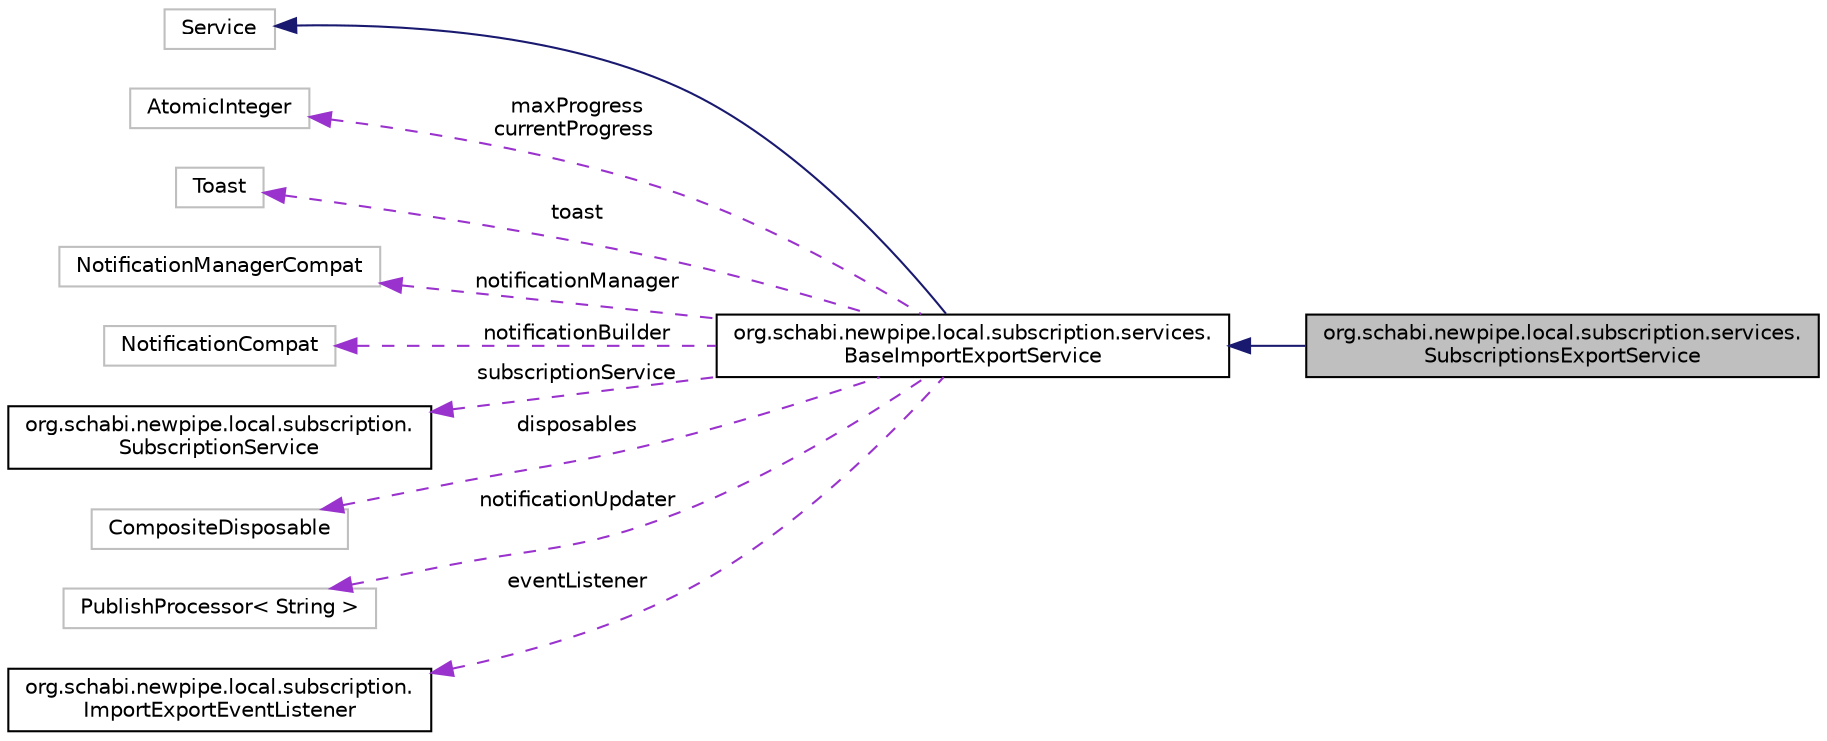 digraph "org.schabi.newpipe.local.subscription.services.SubscriptionsExportService"
{
 // LATEX_PDF_SIZE
  edge [fontname="Helvetica",fontsize="10",labelfontname="Helvetica",labelfontsize="10"];
  node [fontname="Helvetica",fontsize="10",shape=record];
  rankdir="LR";
  Node3 [label="org.schabi.newpipe.local.subscription.services.\lSubscriptionsExportService",height=0.2,width=0.4,color="black", fillcolor="grey75", style="filled", fontcolor="black",tooltip=" "];
  Node4 -> Node3 [dir="back",color="midnightblue",fontsize="10",style="solid",fontname="Helvetica"];
  Node4 [label="org.schabi.newpipe.local.subscription.services.\lBaseImportExportService",height=0.2,width=0.4,color="black", fillcolor="white", style="filled",URL="$classorg_1_1schabi_1_1newpipe_1_1local_1_1subscription_1_1services_1_1_base_import_export_service.html",tooltip=" "];
  Node5 -> Node4 [dir="back",color="midnightblue",fontsize="10",style="solid",fontname="Helvetica"];
  Node5 [label="Service",height=0.2,width=0.4,color="grey75", fillcolor="white", style="filled",tooltip=" "];
  Node6 -> Node4 [dir="back",color="darkorchid3",fontsize="10",style="dashed",label=" maxProgress\ncurrentProgress" ,fontname="Helvetica"];
  Node6 [label="AtomicInteger",height=0.2,width=0.4,color="grey75", fillcolor="white", style="filled",tooltip=" "];
  Node7 -> Node4 [dir="back",color="darkorchid3",fontsize="10",style="dashed",label=" toast" ,fontname="Helvetica"];
  Node7 [label="Toast",height=0.2,width=0.4,color="grey75", fillcolor="white", style="filled",tooltip=" "];
  Node8 -> Node4 [dir="back",color="darkorchid3",fontsize="10",style="dashed",label=" notificationManager" ,fontname="Helvetica"];
  Node8 [label="NotificationManagerCompat",height=0.2,width=0.4,color="grey75", fillcolor="white", style="filled",tooltip=" "];
  Node9 -> Node4 [dir="back",color="darkorchid3",fontsize="10",style="dashed",label=" notificationBuilder" ,fontname="Helvetica"];
  Node9 [label="NotificationCompat",height=0.2,width=0.4,color="grey75", fillcolor="white", style="filled",tooltip=" "];
  Node10 -> Node4 [dir="back",color="darkorchid3",fontsize="10",style="dashed",label=" subscriptionService" ,fontname="Helvetica"];
  Node10 [label="org.schabi.newpipe.local.subscription.\lSubscriptionService",height=0.2,width=0.4,color="black", fillcolor="white", style="filled",URL="$classorg_1_1schabi_1_1newpipe_1_1local_1_1subscription_1_1_subscription_service.html",tooltip=" "];
  Node11 -> Node4 [dir="back",color="darkorchid3",fontsize="10",style="dashed",label=" disposables" ,fontname="Helvetica"];
  Node11 [label="CompositeDisposable",height=0.2,width=0.4,color="grey75", fillcolor="white", style="filled",tooltip=" "];
  Node12 -> Node4 [dir="back",color="darkorchid3",fontsize="10",style="dashed",label=" notificationUpdater" ,fontname="Helvetica"];
  Node12 [label="PublishProcessor\< String \>",height=0.2,width=0.4,color="grey75", fillcolor="white", style="filled",tooltip=" "];
  Node13 -> Node4 [dir="back",color="darkorchid3",fontsize="10",style="dashed",label=" eventListener" ,fontname="Helvetica"];
  Node13 [label="org.schabi.newpipe.local.subscription.\lImportExportEventListener",height=0.2,width=0.4,color="black", fillcolor="white", style="filled",URL="$interfaceorg_1_1schabi_1_1newpipe_1_1local_1_1subscription_1_1_import_export_event_listener.html",tooltip=" "];
}

